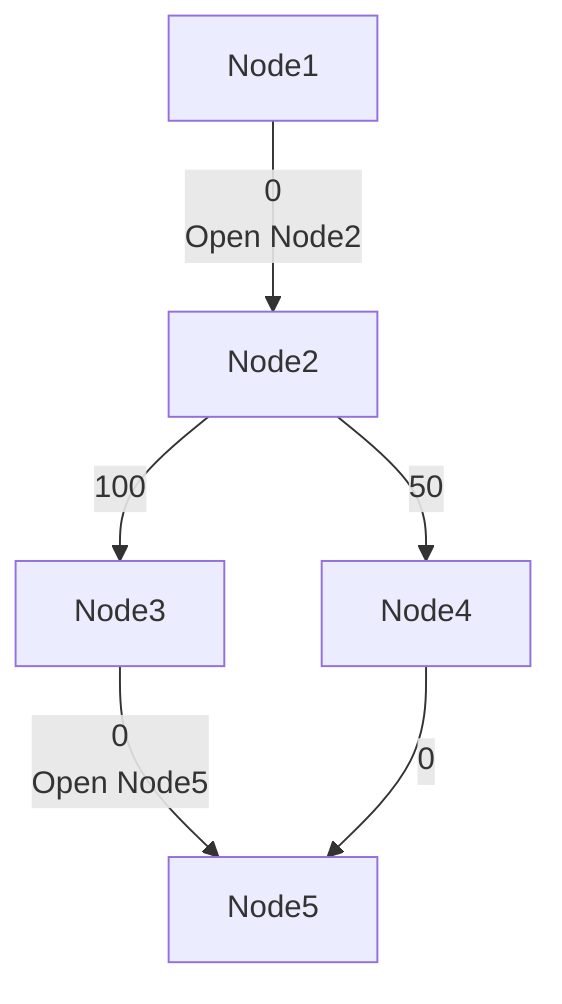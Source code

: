 ﻿graph TD
Node1 -->|0<br>Open Node2| Node2
Node2 -->|100| Node3
Node2 -->|50| Node4
Node3 -->|0<br>Open Node5| Node5
Node4 -->|0| Node5